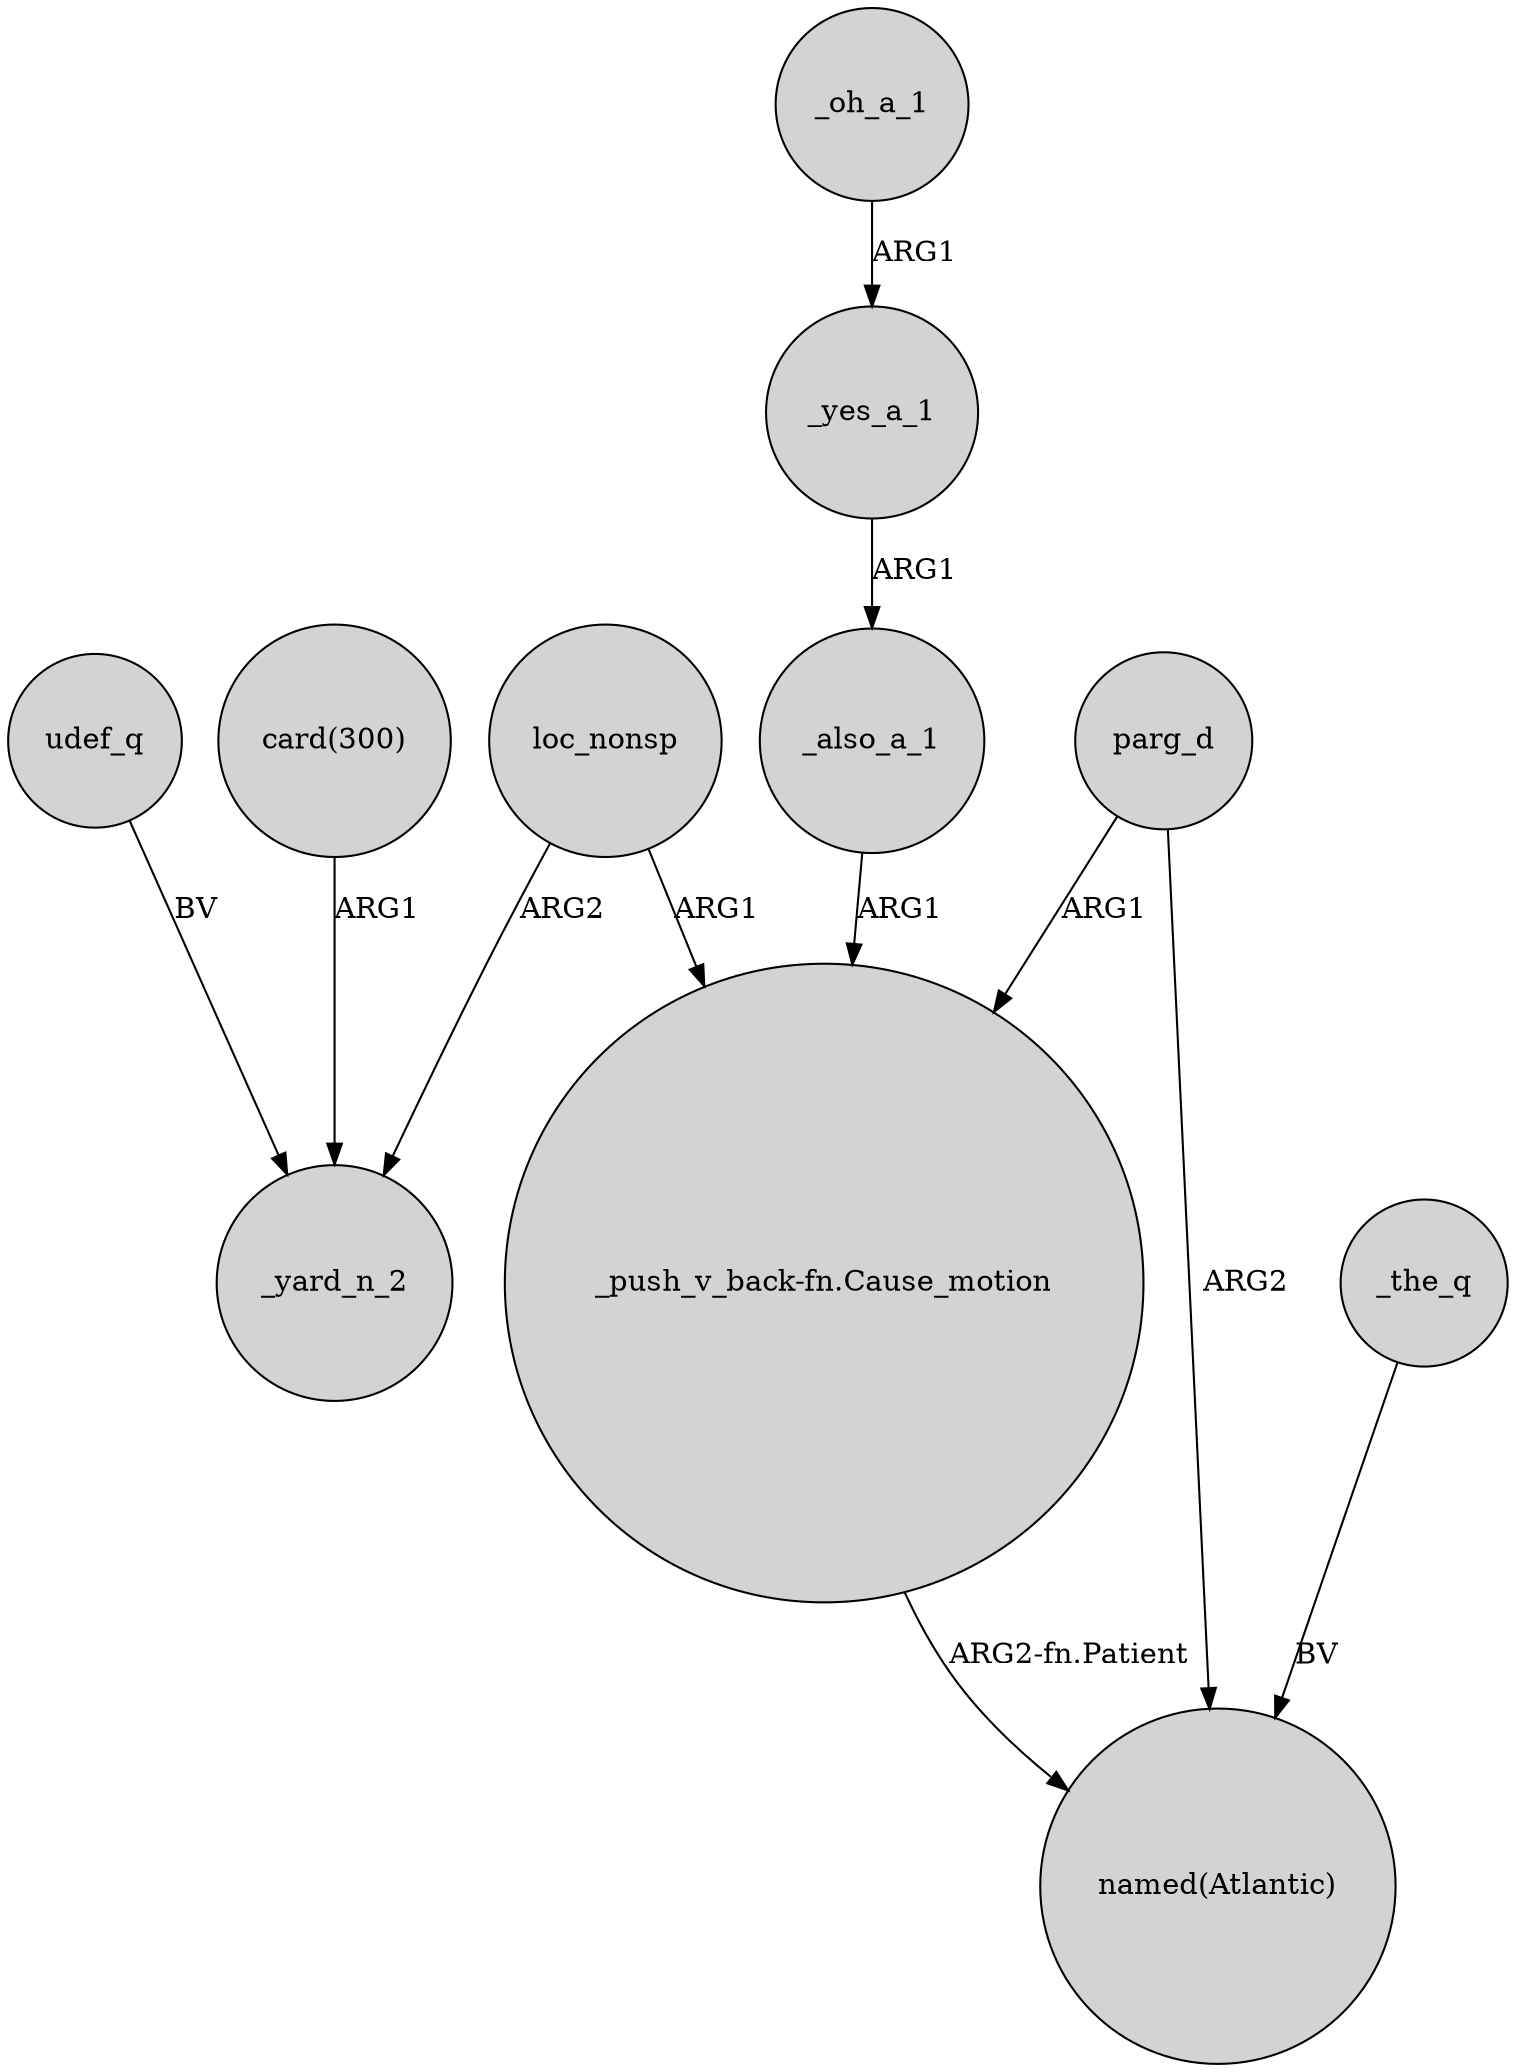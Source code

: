digraph {
	node [shape=circle style=filled]
	udef_q -> _yard_n_2 [label=BV]
	"_push_v_back-fn.Cause_motion" -> "named(Atlantic)" [label="ARG2-fn.Patient"]
	loc_nonsp -> "_push_v_back-fn.Cause_motion" [label=ARG1]
	parg_d -> "named(Atlantic)" [label=ARG2]
	parg_d -> "_push_v_back-fn.Cause_motion" [label=ARG1]
	_the_q -> "named(Atlantic)" [label=BV]
	_also_a_1 -> "_push_v_back-fn.Cause_motion" [label=ARG1]
	loc_nonsp -> _yard_n_2 [label=ARG2]
	"card(300)" -> _yard_n_2 [label=ARG1]
	_oh_a_1 -> _yes_a_1 [label=ARG1]
	_yes_a_1 -> _also_a_1 [label=ARG1]
}
